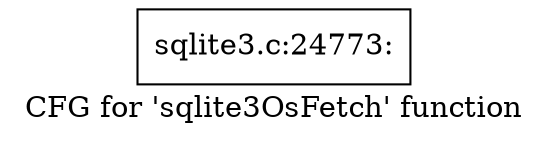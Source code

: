 digraph "CFG for 'sqlite3OsFetch' function" {
	label="CFG for 'sqlite3OsFetch' function";

	Node0x55c0f74cd180 [shape=record,label="{sqlite3.c:24773:}"];
}

